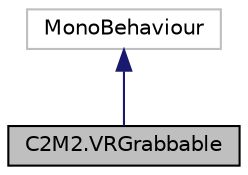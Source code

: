 digraph "C2M2.VRGrabbable"
{
 // LATEX_PDF_SIZE
  edge [fontname="Helvetica",fontsize="10",labelfontname="Helvetica",labelfontsize="10"];
  node [fontname="Helvetica",fontsize="10",shape=record];
  Node1 [label="C2M2.VRGrabbable",height=0.2,width=0.4,color="black", fillcolor="grey75", style="filled", fontcolor="black",tooltip="Add Rigidbody, Collider, and OVRGrabbable to object"];
  Node2 -> Node1 [dir="back",color="midnightblue",fontsize="10",style="solid",fontname="Helvetica"];
  Node2 [label="MonoBehaviour",height=0.2,width=0.4,color="grey75", fillcolor="white", style="filled",tooltip=" "];
}
